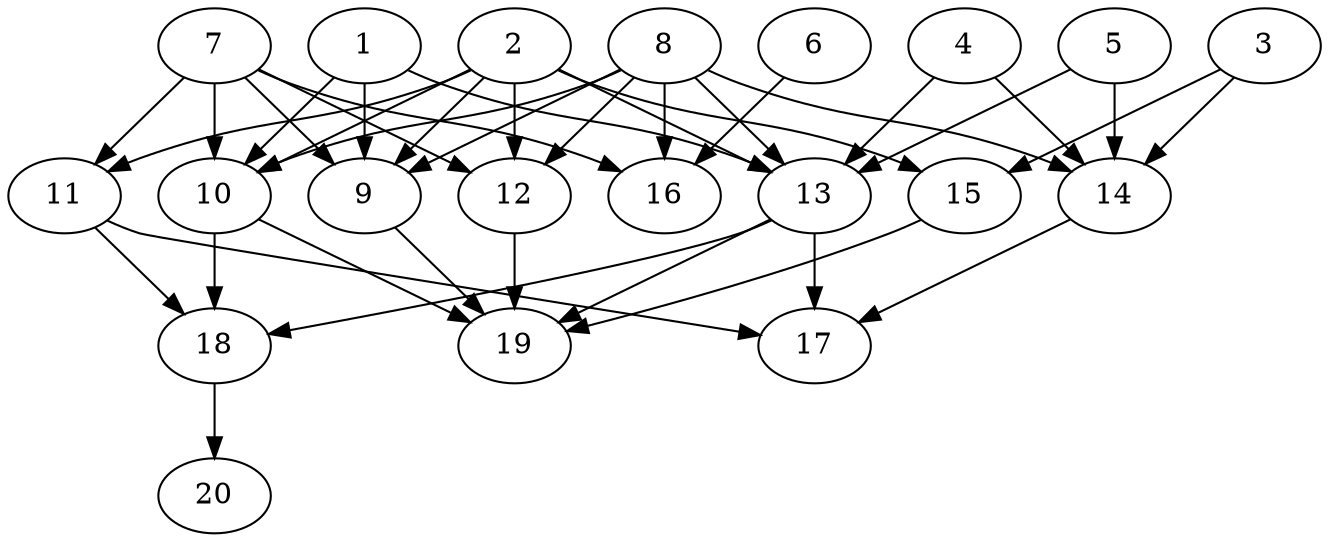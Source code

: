 // DAG automatically generated by daggen at Tue Jul 23 14:23:30 2019
// ./daggen --dot -n 20 --ccr 0.5 --fat 0.6 --regular 0.5 --density 0.6 --mindata 5242880 --maxdata 52428800 
digraph G {
  1 [size="16812032", alpha="0.09", expect_size="8406016"] 
  1 -> 9 [size ="8406016"]
  1 -> 10 [size ="8406016"]
  1 -> 13 [size ="8406016"]
  2 [size="17328128", alpha="0.16", expect_size="8664064"] 
  2 -> 9 [size ="8664064"]
  2 -> 10 [size ="8664064"]
  2 -> 11 [size ="8664064"]
  2 -> 12 [size ="8664064"]
  2 -> 13 [size ="8664064"]
  2 -> 15 [size ="8664064"]
  3 [size="91027456", alpha="0.14", expect_size="45513728"] 
  3 -> 14 [size ="45513728"]
  3 -> 15 [size ="45513728"]
  4 [size="18995200", alpha="0.18", expect_size="9497600"] 
  4 -> 13 [size ="9497600"]
  4 -> 14 [size ="9497600"]
  5 [size="99307520", alpha="0.08", expect_size="49653760"] 
  5 -> 13 [size ="49653760"]
  5 -> 14 [size ="49653760"]
  6 [size="28499968", alpha="0.14", expect_size="14249984"] 
  6 -> 16 [size ="14249984"]
  7 [size="98062336", alpha="0.12", expect_size="49031168"] 
  7 -> 9 [size ="49031168"]
  7 -> 10 [size ="49031168"]
  7 -> 11 [size ="49031168"]
  7 -> 12 [size ="49031168"]
  7 -> 16 [size ="49031168"]
  8 [size="21260288", alpha="0.19", expect_size="10630144"] 
  8 -> 9 [size ="10630144"]
  8 -> 10 [size ="10630144"]
  8 -> 12 [size ="10630144"]
  8 -> 13 [size ="10630144"]
  8 -> 14 [size ="10630144"]
  8 -> 16 [size ="10630144"]
  9 [size="88453120", alpha="0.03", expect_size="44226560"] 
  9 -> 19 [size ="44226560"]
  10 [size="78272512", alpha="0.05", expect_size="39136256"] 
  10 -> 18 [size ="39136256"]
  10 -> 19 [size ="39136256"]
  11 [size="48216064", alpha="0.16", expect_size="24108032"] 
  11 -> 17 [size ="24108032"]
  11 -> 18 [size ="24108032"]
  12 [size="91416576", alpha="0.00", expect_size="45708288"] 
  12 -> 19 [size ="45708288"]
  13 [size="72724480", alpha="0.14", expect_size="36362240"] 
  13 -> 17 [size ="36362240"]
  13 -> 18 [size ="36362240"]
  13 -> 19 [size ="36362240"]
  14 [size="43145216", alpha="0.15", expect_size="21572608"] 
  14 -> 17 [size ="21572608"]
  15 [size="35475456", alpha="0.09", expect_size="17737728"] 
  15 -> 19 [size ="17737728"]
  16 [size="75091968", alpha="0.19", expect_size="37545984"] 
  17 [size="47493120", alpha="0.04", expect_size="23746560"] 
  18 [size="10889216", alpha="0.20", expect_size="5444608"] 
  18 -> 20 [size ="5444608"]
  19 [size="100065280", alpha="0.08", expect_size="50032640"] 
  20 [size="20080640", alpha="0.17", expect_size="10040320"] 
}

